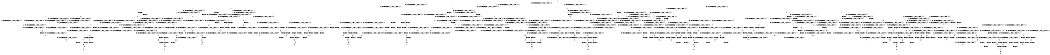 digraph BCG {
size = "7, 10.5";
center = TRUE;
node [shape = circle];
0 [peripheries = 2];
0 -> 1 [label = "EX !0 !ATOMIC_EXCH_BRANCH (1, +1, TRUE, +1, 1, FALSE) !{0, 1, 2}"];
0 -> 2 [label = "EX !2 !ATOMIC_EXCH_BRANCH (1, +0, TRUE, +0, 1, TRUE) !{0, 1, 2}"];
0 -> 3 [label = "EX !1 !ATOMIC_EXCH_BRANCH (1, +1, TRUE, +0, 3, TRUE) !{0, 1, 2}"];
0 -> 4 [label = "EX !0 !ATOMIC_EXCH_BRANCH (1, +1, TRUE, +1, 1, FALSE) !{0, 1, 2}"];
1 -> 5 [label = "EX !2 !ATOMIC_EXCH_BRANCH (1, +0, TRUE, +0, 1, FALSE) !{0, 1, 2}"];
1 -> 6 [label = "EX !1 !ATOMIC_EXCH_BRANCH (1, +1, TRUE, +0, 3, FALSE) !{0, 1, 2}"];
1 -> 7 [label = "TERMINATE !0"];
2 -> 2 [label = "EX !2 !ATOMIC_EXCH_BRANCH (1, +0, TRUE, +0, 1, TRUE) !{0, 1, 2}"];
2 -> 8 [label = "EX !0 !ATOMIC_EXCH_BRANCH (1, +1, TRUE, +1, 1, FALSE) !{0, 1, 2}"];
2 -> 9 [label = "EX !1 !ATOMIC_EXCH_BRANCH (1, +1, TRUE, +0, 3, TRUE) !{0, 1, 2}"];
2 -> 10 [label = "EX !0 !ATOMIC_EXCH_BRANCH (1, +1, TRUE, +1, 1, FALSE) !{0, 1, 2}"];
3 -> 11 [label = "EX !0 !ATOMIC_EXCH_BRANCH (1, +1, TRUE, +1, 1, TRUE) !{0, 1, 2}"];
3 -> 12 [label = "EX !2 !ATOMIC_EXCH_BRANCH (1, +0, TRUE, +0, 1, FALSE) !{0, 1, 2}"];
3 -> 13 [label = "TERMINATE !1"];
3 -> 14 [label = "EX !0 !ATOMIC_EXCH_BRANCH (1, +1, TRUE, +1, 1, TRUE) !{0, 1, 2}"];
4 -> 15 [label = "EX !1 !ATOMIC_EXCH_BRANCH (1, +1, TRUE, +0, 3, FALSE) !{0, 1, 2}"];
4 -> 16 [label = "EX !2 !ATOMIC_EXCH_BRANCH (1, +0, TRUE, +0, 1, FALSE) !{0, 1, 2}"];
4 -> 17 [label = "EX !1 !ATOMIC_EXCH_BRANCH (1, +1, TRUE, +0, 3, FALSE) !{0, 1, 2}"];
4 -> 18 [label = "TERMINATE !0"];
5 -> 19 [label = "EX !1 !ATOMIC_EXCH_BRANCH (1, +1, TRUE, +0, 3, TRUE) !{0, 1, 2}"];
5 -> 20 [label = "TERMINATE !0"];
5 -> 21 [label = "TERMINATE !2"];
6 -> 6 [label = "EX !1 !ATOMIC_EXCH_BRANCH (1, +1, TRUE, +1, 2, TRUE) !{0, 1, 2}"];
6 -> 22 [label = "EX !2 !ATOMIC_EXCH_BRANCH (1, +0, TRUE, +0, 1, FALSE) !{0, 1, 2}"];
6 -> 23 [label = "TERMINATE !0"];
7 -> 24 [label = "EX !2 !ATOMIC_EXCH_BRANCH (1, +0, TRUE, +0, 1, FALSE) !{1, 2}"];
7 -> 25 [label = "EX !1 !ATOMIC_EXCH_BRANCH (1, +1, TRUE, +0, 3, FALSE) !{1, 2}"];
7 -> 26 [label = "EX !1 !ATOMIC_EXCH_BRANCH (1, +1, TRUE, +0, 3, FALSE) !{1, 2}"];
8 -> 5 [label = "EX !2 !ATOMIC_EXCH_BRANCH (1, +0, TRUE, +0, 1, FALSE) !{0, 1, 2}"];
8 -> 27 [label = "EX !1 !ATOMIC_EXCH_BRANCH (1, +1, TRUE, +0, 3, FALSE) !{0, 1, 2}"];
8 -> 28 [label = "TERMINATE !0"];
9 -> 12 [label = "EX !2 !ATOMIC_EXCH_BRANCH (1, +0, TRUE, +0, 1, FALSE) !{0, 1, 2}"];
9 -> 29 [label = "EX !0 !ATOMIC_EXCH_BRANCH (1, +1, TRUE, +1, 1, TRUE) !{0, 1, 2}"];
9 -> 30 [label = "TERMINATE !1"];
9 -> 31 [label = "EX !0 !ATOMIC_EXCH_BRANCH (1, +1, TRUE, +1, 1, TRUE) !{0, 1, 2}"];
10 -> 32 [label = "EX !1 !ATOMIC_EXCH_BRANCH (1, +1, TRUE, +0, 3, FALSE) !{0, 1, 2}"];
10 -> 16 [label = "EX !2 !ATOMIC_EXCH_BRANCH (1, +0, TRUE, +0, 1, FALSE) !{0, 1, 2}"];
10 -> 33 [label = "EX !1 !ATOMIC_EXCH_BRANCH (1, +1, TRUE, +0, 3, FALSE) !{0, 1, 2}"];
10 -> 34 [label = "TERMINATE !0"];
11 -> 11 [label = "EX !0 !ATOMIC_EXCH_BRANCH (1, +1, TRUE, +1, 1, TRUE) !{0, 1, 2}"];
11 -> 35 [label = "EX !2 !ATOMIC_EXCH_BRANCH (1, +0, TRUE, +0, 1, FALSE) !{0, 1, 2}"];
11 -> 36 [label = "TERMINATE !1"];
11 -> 14 [label = "EX !0 !ATOMIC_EXCH_BRANCH (1, +1, TRUE, +1, 1, TRUE) !{0, 1, 2}"];
12 -> 19 [label = "EX !0 !ATOMIC_EXCH_BRANCH (1, +1, TRUE, +1, 1, FALSE) !{0, 1, 2}"];
12 -> 37 [label = "TERMINATE !2"];
12 -> 38 [label = "TERMINATE !1"];
12 -> 39 [label = "EX !0 !ATOMIC_EXCH_BRANCH (1, +1, TRUE, +1, 1, FALSE) !{0, 1, 2}"];
13 -> 40 [label = "EX !0 !ATOMIC_EXCH_BRANCH (1, +1, TRUE, +1, 1, TRUE) !{0, 2}"];
13 -> 41 [label = "EX !2 !ATOMIC_EXCH_BRANCH (1, +0, TRUE, +0, 1, FALSE) !{0, 2}"];
13 -> 42 [label = "EX !0 !ATOMIC_EXCH_BRANCH (1, +1, TRUE, +1, 1, TRUE) !{0, 2}"];
14 -> 14 [label = "EX !0 !ATOMIC_EXCH_BRANCH (1, +1, TRUE, +1, 1, TRUE) !{0, 1, 2}"];
14 -> 43 [label = "EX !2 !ATOMIC_EXCH_BRANCH (1, +0, TRUE, +0, 1, FALSE) !{0, 1, 2}"];
14 -> 44 [label = "TERMINATE !1"];
15 -> 45 [label = "EX !2 !ATOMIC_EXCH_BRANCH (1, +0, TRUE, +0, 1, FALSE) !{0, 1, 2}"];
15 -> 15 [label = "EX !1 !ATOMIC_EXCH_BRANCH (1, +1, TRUE, +1, 2, TRUE) !{0, 1, 2}"];
15 -> 46 [label = "EX !2 !ATOMIC_EXCH_BRANCH (1, +0, TRUE, +0, 1, FALSE) !{0, 1, 2}"];
15 -> 47 [label = "TERMINATE !0"];
16 -> 48 [label = "EX !1 !ATOMIC_EXCH_BRANCH (1, +1, TRUE, +0, 3, TRUE) !{0, 1, 2}"];
16 -> 39 [label = "EX !1 !ATOMIC_EXCH_BRANCH (1, +1, TRUE, +0, 3, TRUE) !{0, 1, 2}"];
16 -> 49 [label = "TERMINATE !0"];
16 -> 50 [label = "TERMINATE !2"];
17 -> 15 [label = "EX !1 !ATOMIC_EXCH_BRANCH (1, +1, TRUE, +1, 2, TRUE) !{0, 1, 2}"];
17 -> 17 [label = "EX !1 !ATOMIC_EXCH_BRANCH (1, +1, TRUE, +1, 2, TRUE) !{0, 1, 2}"];
17 -> 51 [label = "EX !2 !ATOMIC_EXCH_BRANCH (1, +0, TRUE, +0, 1, FALSE) !{0, 1, 2}"];
17 -> 52 [label = "TERMINATE !0"];
18 -> 53 [label = "EX !2 !ATOMIC_EXCH_BRANCH (1, +0, TRUE, +0, 1, FALSE) !{1, 2}"];
18 -> 54 [label = "EX !1 !ATOMIC_EXCH_BRANCH (1, +1, TRUE, +0, 3, FALSE) !{1, 2}"];
19 -> 55 [label = "TERMINATE !0"];
19 -> 56 [label = "TERMINATE !2"];
19 -> 57 [label = "TERMINATE !1"];
20 -> 58 [label = "EX !1 !ATOMIC_EXCH_BRANCH (1, +1, TRUE, +0, 3, TRUE) !{1, 2}"];
20 -> 59 [label = "TERMINATE !2"];
20 -> 60 [label = "EX !1 !ATOMIC_EXCH_BRANCH (1, +1, TRUE, +0, 3, TRUE) !{1, 2}"];
21 -> 61 [label = "EX !1 !ATOMIC_EXCH_BRANCH (1, +1, TRUE, +0, 3, TRUE) !{0, 1}"];
21 -> 59 [label = "TERMINATE !0"];
22 -> 19 [label = "EX !1 !ATOMIC_EXCH_BRANCH (1, +1, TRUE, +1, 2, FALSE) !{0, 1, 2}"];
22 -> 62 [label = "TERMINATE !0"];
22 -> 63 [label = "TERMINATE !2"];
23 -> 25 [label = "EX !1 !ATOMIC_EXCH_BRANCH (1, +1, TRUE, +1, 2, TRUE) !{1, 2}"];
23 -> 64 [label = "EX !2 !ATOMIC_EXCH_BRANCH (1, +0, TRUE, +0, 1, FALSE) !{1, 2}"];
23 -> 26 [label = "EX !1 !ATOMIC_EXCH_BRANCH (1, +1, TRUE, +1, 2, TRUE) !{1, 2}"];
24 -> 58 [label = "EX !1 !ATOMIC_EXCH_BRANCH (1, +1, TRUE, +0, 3, TRUE) !{1, 2}"];
24 -> 59 [label = "TERMINATE !2"];
24 -> 60 [label = "EX !1 !ATOMIC_EXCH_BRANCH (1, +1, TRUE, +0, 3, TRUE) !{1, 2}"];
25 -> 25 [label = "EX !1 !ATOMIC_EXCH_BRANCH (1, +1, TRUE, +1, 2, TRUE) !{1, 2}"];
25 -> 64 [label = "EX !2 !ATOMIC_EXCH_BRANCH (1, +0, TRUE, +0, 1, FALSE) !{1, 2}"];
25 -> 26 [label = "EX !1 !ATOMIC_EXCH_BRANCH (1, +1, TRUE, +1, 2, TRUE) !{1, 2}"];
26 -> 65 [label = "EX !2 !ATOMIC_EXCH_BRANCH (1, +0, TRUE, +0, 1, FALSE) !{1, 2}"];
26 -> 26 [label = "EX !1 !ATOMIC_EXCH_BRANCH (1, +1, TRUE, +1, 2, TRUE) !{1, 2}"];
26 -> 66 [label = "EX !2 !ATOMIC_EXCH_BRANCH (1, +0, TRUE, +0, 1, FALSE) !{1, 2}"];
27 -> 27 [label = "EX !1 !ATOMIC_EXCH_BRANCH (1, +1, TRUE, +1, 2, TRUE) !{0, 1, 2}"];
27 -> 22 [label = "EX !2 !ATOMIC_EXCH_BRANCH (1, +0, TRUE, +0, 1, FALSE) !{0, 1, 2}"];
27 -> 67 [label = "TERMINATE !0"];
28 -> 24 [label = "EX !2 !ATOMIC_EXCH_BRANCH (1, +0, TRUE, +0, 1, FALSE) !{1, 2}"];
28 -> 68 [label = "EX !1 !ATOMIC_EXCH_BRANCH (1, +1, TRUE, +0, 3, FALSE) !{1, 2}"];
28 -> 69 [label = "EX !1 !ATOMIC_EXCH_BRANCH (1, +1, TRUE, +0, 3, FALSE) !{1, 2}"];
29 -> 29 [label = "EX !0 !ATOMIC_EXCH_BRANCH (1, +1, TRUE, +1, 1, TRUE) !{0, 1, 2}"];
29 -> 35 [label = "EX !2 !ATOMIC_EXCH_BRANCH (1, +0, TRUE, +0, 1, FALSE) !{0, 1, 2}"];
29 -> 70 [label = "TERMINATE !1"];
29 -> 31 [label = "EX !0 !ATOMIC_EXCH_BRANCH (1, +1, TRUE, +1, 1, TRUE) !{0, 1, 2}"];
30 -> 41 [label = "EX !2 !ATOMIC_EXCH_BRANCH (1, +0, TRUE, +0, 1, FALSE) !{0, 2}"];
30 -> 71 [label = "EX !0 !ATOMIC_EXCH_BRANCH (1, +1, TRUE, +1, 1, TRUE) !{0, 2}"];
30 -> 72 [label = "EX !0 !ATOMIC_EXCH_BRANCH (1, +1, TRUE, +1, 1, TRUE) !{0, 2}"];
31 -> 31 [label = "EX !0 !ATOMIC_EXCH_BRANCH (1, +1, TRUE, +1, 1, TRUE) !{0, 1, 2}"];
31 -> 43 [label = "EX !2 !ATOMIC_EXCH_BRANCH (1, +0, TRUE, +0, 1, FALSE) !{0, 1, 2}"];
31 -> 73 [label = "TERMINATE !1"];
32 -> 45 [label = "EX !2 !ATOMIC_EXCH_BRANCH (1, +0, TRUE, +0, 1, FALSE) !{0, 1, 2}"];
32 -> 32 [label = "EX !1 !ATOMIC_EXCH_BRANCH (1, +1, TRUE, +1, 2, TRUE) !{0, 1, 2}"];
32 -> 46 [label = "EX !2 !ATOMIC_EXCH_BRANCH (1, +0, TRUE, +0, 1, FALSE) !{0, 1, 2}"];
32 -> 74 [label = "TERMINATE !0"];
33 -> 32 [label = "EX !1 !ATOMIC_EXCH_BRANCH (1, +1, TRUE, +1, 2, TRUE) !{0, 1, 2}"];
33 -> 33 [label = "EX !1 !ATOMIC_EXCH_BRANCH (1, +1, TRUE, +1, 2, TRUE) !{0, 1, 2}"];
33 -> 51 [label = "EX !2 !ATOMIC_EXCH_BRANCH (1, +0, TRUE, +0, 1, FALSE) !{0, 1, 2}"];
33 -> 75 [label = "TERMINATE !0"];
34 -> 53 [label = "EX !2 !ATOMIC_EXCH_BRANCH (1, +0, TRUE, +0, 1, FALSE) !{1, 2}"];
34 -> 76 [label = "EX !1 !ATOMIC_EXCH_BRANCH (1, +1, TRUE, +0, 3, FALSE) !{1, 2}"];
35 -> 19 [label = "EX !0 !ATOMIC_EXCH_BRANCH (1, +1, TRUE, +1, 1, FALSE) !{0, 1, 2}"];
35 -> 77 [label = "TERMINATE !2"];
35 -> 78 [label = "TERMINATE !1"];
35 -> 39 [label = "EX !0 !ATOMIC_EXCH_BRANCH (1, +1, TRUE, +1, 1, FALSE) !{0, 1, 2}"];
36 -> 40 [label = "EX !0 !ATOMIC_EXCH_BRANCH (1, +1, TRUE, +1, 1, TRUE) !{0, 2}"];
36 -> 79 [label = "EX !2 !ATOMIC_EXCH_BRANCH (1, +0, TRUE, +0, 1, FALSE) !{0, 2}"];
36 -> 42 [label = "EX !0 !ATOMIC_EXCH_BRANCH (1, +1, TRUE, +1, 1, TRUE) !{0, 2}"];
37 -> 61 [label = "EX !0 !ATOMIC_EXCH_BRANCH (1, +1, TRUE, +1, 1, FALSE) !{0, 1}"];
37 -> 80 [label = "TERMINATE !1"];
37 -> 81 [label = "EX !0 !ATOMIC_EXCH_BRANCH (1, +1, TRUE, +1, 1, FALSE) !{0, 1}"];
38 -> 82 [label = "EX !0 !ATOMIC_EXCH_BRANCH (1, +1, TRUE, +1, 1, FALSE) !{0, 2}"];
38 -> 80 [label = "TERMINATE !2"];
38 -> 83 [label = "EX !0 !ATOMIC_EXCH_BRANCH (1, +1, TRUE, +1, 1, FALSE) !{0, 2}"];
39 -> 84 [label = "TERMINATE !0"];
39 -> 85 [label = "TERMINATE !2"];
39 -> 86 [label = "TERMINATE !1"];
40 -> 40 [label = "EX !0 !ATOMIC_EXCH_BRANCH (1, +1, TRUE, +1, 1, TRUE) !{0, 2}"];
40 -> 79 [label = "EX !2 !ATOMIC_EXCH_BRANCH (1, +0, TRUE, +0, 1, FALSE) !{0, 2}"];
40 -> 42 [label = "EX !0 !ATOMIC_EXCH_BRANCH (1, +1, TRUE, +1, 1, TRUE) !{0, 2}"];
41 -> 82 [label = "EX !0 !ATOMIC_EXCH_BRANCH (1, +1, TRUE, +1, 1, FALSE) !{0, 2}"];
41 -> 80 [label = "TERMINATE !2"];
41 -> 83 [label = "EX !0 !ATOMIC_EXCH_BRANCH (1, +1, TRUE, +1, 1, FALSE) !{0, 2}"];
42 -> 87 [label = "EX !2 !ATOMIC_EXCH_BRANCH (1, +0, TRUE, +0, 1, FALSE) !{0, 2}"];
42 -> 42 [label = "EX !0 !ATOMIC_EXCH_BRANCH (1, +1, TRUE, +1, 1, TRUE) !{0, 2}"];
42 -> 88 [label = "EX !2 !ATOMIC_EXCH_BRANCH (1, +0, TRUE, +0, 1, FALSE) !{0, 2}"];
43 -> 39 [label = "EX !0 !ATOMIC_EXCH_BRANCH (1, +1, TRUE, +1, 1, FALSE) !{0, 1, 2}"];
43 -> 89 [label = "TERMINATE !2"];
43 -> 90 [label = "TERMINATE !1"];
44 -> 91 [label = "EX !0 !ATOMIC_EXCH_BRANCH (1, +1, TRUE, +1, 1, TRUE) !{0, 2}"];
44 -> 92 [label = "EX !2 !ATOMIC_EXCH_BRANCH (1, +0, TRUE, +0, 1, FALSE) !{0, 2}"];
45 -> 93 [label = "EX !1 !ATOMIC_EXCH_BRANCH (1, +1, TRUE, +1, 2, FALSE) !{0, 1, 2}"];
45 -> 94 [label = "TERMINATE !0"];
45 -> 95 [label = "TERMINATE !2"];
46 -> 48 [label = "EX !1 !ATOMIC_EXCH_BRANCH (1, +1, TRUE, +1, 2, FALSE) !{0, 1, 2}"];
46 -> 96 [label = "TERMINATE !0"];
46 -> 97 [label = "TERMINATE !2"];
47 -> 98 [label = "EX !1 !ATOMIC_EXCH_BRANCH (1, +1, TRUE, +1, 2, TRUE) !{1, 2}"];
47 -> 99 [label = "EX !2 !ATOMIC_EXCH_BRANCH (1, +0, TRUE, +0, 1, FALSE) !{1, 2}"];
48 -> 100 [label = "TERMINATE !0"];
48 -> 101 [label = "TERMINATE !2"];
48 -> 102 [label = "TERMINATE !1"];
49 -> 103 [label = "EX !1 !ATOMIC_EXCH_BRANCH (1, +1, TRUE, +0, 3, TRUE) !{1, 2}"];
49 -> 104 [label = "TERMINATE !2"];
50 -> 105 [label = "EX !1 !ATOMIC_EXCH_BRANCH (1, +1, TRUE, +0, 3, TRUE) !{0, 1}"];
50 -> 104 [label = "TERMINATE !0"];
51 -> 48 [label = "EX !1 !ATOMIC_EXCH_BRANCH (1, +1, TRUE, +1, 2, FALSE) !{0, 1, 2}"];
51 -> 39 [label = "EX !1 !ATOMIC_EXCH_BRANCH (1, +1, TRUE, +1, 2, FALSE) !{0, 1, 2}"];
51 -> 106 [label = "TERMINATE !0"];
51 -> 107 [label = "TERMINATE !2"];
52 -> 54 [label = "EX !1 !ATOMIC_EXCH_BRANCH (1, +1, TRUE, +1, 2, TRUE) !{1, 2}"];
52 -> 108 [label = "EX !2 !ATOMIC_EXCH_BRANCH (1, +0, TRUE, +0, 1, FALSE) !{1, 2}"];
53 -> 103 [label = "EX !1 !ATOMIC_EXCH_BRANCH (1, +1, TRUE, +0, 3, TRUE) !{1, 2}"];
53 -> 104 [label = "TERMINATE !2"];
54 -> 54 [label = "EX !1 !ATOMIC_EXCH_BRANCH (1, +1, TRUE, +1, 2, TRUE) !{1, 2}"];
54 -> 108 [label = "EX !2 !ATOMIC_EXCH_BRANCH (1, +0, TRUE, +0, 1, FALSE) !{1, 2}"];
55 -> 109 [label = "TERMINATE !2"];
55 -> 110 [label = "TERMINATE !1"];
56 -> 109 [label = "TERMINATE !0"];
56 -> 111 [label = "TERMINATE !1"];
57 -> 110 [label = "TERMINATE !0"];
57 -> 111 [label = "TERMINATE !2"];
58 -> 109 [label = "TERMINATE !2"];
58 -> 110 [label = "TERMINATE !1"];
59 -> 112 [label = "EX !1 !ATOMIC_EXCH_BRANCH (1, +1, TRUE, +0, 3, TRUE) !{1}"];
59 -> 113 [label = "EX !1 !ATOMIC_EXCH_BRANCH (1, +1, TRUE, +0, 3, TRUE) !{1}"];
60 -> 114 [label = "TERMINATE !2"];
60 -> 115 [label = "TERMINATE !1"];
61 -> 109 [label = "TERMINATE !0"];
61 -> 111 [label = "TERMINATE !1"];
62 -> 58 [label = "EX !1 !ATOMIC_EXCH_BRANCH (1, +1, TRUE, +1, 2, FALSE) !{1, 2}"];
62 -> 116 [label = "TERMINATE !2"];
62 -> 60 [label = "EX !1 !ATOMIC_EXCH_BRANCH (1, +1, TRUE, +1, 2, FALSE) !{1, 2}"];
63 -> 61 [label = "EX !1 !ATOMIC_EXCH_BRANCH (1, +1, TRUE, +1, 2, FALSE) !{0, 1}"];
63 -> 116 [label = "TERMINATE !0"];
64 -> 58 [label = "EX !1 !ATOMIC_EXCH_BRANCH (1, +1, TRUE, +1, 2, FALSE) !{1, 2}"];
64 -> 116 [label = "TERMINATE !2"];
64 -> 60 [label = "EX !1 !ATOMIC_EXCH_BRANCH (1, +1, TRUE, +1, 2, FALSE) !{1, 2}"];
65 -> 117 [label = "EX !1 !ATOMIC_EXCH_BRANCH (1, +1, TRUE, +1, 2, FALSE) !{1, 2}"];
65 -> 118 [label = "TERMINATE !2"];
65 -> 60 [label = "EX !1 !ATOMIC_EXCH_BRANCH (1, +1, TRUE, +1, 2, FALSE) !{1, 2}"];
66 -> 60 [label = "EX !1 !ATOMIC_EXCH_BRANCH (1, +1, TRUE, +1, 2, FALSE) !{1, 2}"];
66 -> 119 [label = "TERMINATE !2"];
67 -> 68 [label = "EX !1 !ATOMIC_EXCH_BRANCH (1, +1, TRUE, +1, 2, TRUE) !{1, 2}"];
67 -> 64 [label = "EX !2 !ATOMIC_EXCH_BRANCH (1, +0, TRUE, +0, 1, FALSE) !{1, 2}"];
67 -> 69 [label = "EX !1 !ATOMIC_EXCH_BRANCH (1, +1, TRUE, +1, 2, TRUE) !{1, 2}"];
68 -> 68 [label = "EX !1 !ATOMIC_EXCH_BRANCH (1, +1, TRUE, +1, 2, TRUE) !{1, 2}"];
68 -> 64 [label = "EX !2 !ATOMIC_EXCH_BRANCH (1, +0, TRUE, +0, 1, FALSE) !{1, 2}"];
68 -> 69 [label = "EX !1 !ATOMIC_EXCH_BRANCH (1, +1, TRUE, +1, 2, TRUE) !{1, 2}"];
69 -> 65 [label = "EX !2 !ATOMIC_EXCH_BRANCH (1, +0, TRUE, +0, 1, FALSE) !{1, 2}"];
69 -> 69 [label = "EX !1 !ATOMIC_EXCH_BRANCH (1, +1, TRUE, +1, 2, TRUE) !{1, 2}"];
69 -> 66 [label = "EX !2 !ATOMIC_EXCH_BRANCH (1, +0, TRUE, +0, 1, FALSE) !{1, 2}"];
70 -> 71 [label = "EX !0 !ATOMIC_EXCH_BRANCH (1, +1, TRUE, +1, 1, TRUE) !{0, 2}"];
70 -> 79 [label = "EX !2 !ATOMIC_EXCH_BRANCH (1, +0, TRUE, +0, 1, FALSE) !{0, 2}"];
70 -> 72 [label = "EX !0 !ATOMIC_EXCH_BRANCH (1, +1, TRUE, +1, 1, TRUE) !{0, 2}"];
71 -> 71 [label = "EX !0 !ATOMIC_EXCH_BRANCH (1, +1, TRUE, +1, 1, TRUE) !{0, 2}"];
71 -> 79 [label = "EX !2 !ATOMIC_EXCH_BRANCH (1, +0, TRUE, +0, 1, FALSE) !{0, 2}"];
71 -> 72 [label = "EX !0 !ATOMIC_EXCH_BRANCH (1, +1, TRUE, +1, 1, TRUE) !{0, 2}"];
72 -> 87 [label = "EX !2 !ATOMIC_EXCH_BRANCH (1, +0, TRUE, +0, 1, FALSE) !{0, 2}"];
72 -> 72 [label = "EX !0 !ATOMIC_EXCH_BRANCH (1, +1, TRUE, +1, 1, TRUE) !{0, 2}"];
72 -> 88 [label = "EX !2 !ATOMIC_EXCH_BRANCH (1, +0, TRUE, +0, 1, FALSE) !{0, 2}"];
73 -> 120 [label = "EX !0 !ATOMIC_EXCH_BRANCH (1, +1, TRUE, +1, 1, TRUE) !{0, 2}"];
73 -> 92 [label = "EX !2 !ATOMIC_EXCH_BRANCH (1, +0, TRUE, +0, 1, FALSE) !{0, 2}"];
74 -> 121 [label = "EX !1 !ATOMIC_EXCH_BRANCH (1, +1, TRUE, +1, 2, TRUE) !{1, 2}"];
74 -> 99 [label = "EX !2 !ATOMIC_EXCH_BRANCH (1, +0, TRUE, +0, 1, FALSE) !{1, 2}"];
75 -> 76 [label = "EX !1 !ATOMIC_EXCH_BRANCH (1, +1, TRUE, +1, 2, TRUE) !{1, 2}"];
75 -> 108 [label = "EX !2 !ATOMIC_EXCH_BRANCH (1, +0, TRUE, +0, 1, FALSE) !{1, 2}"];
76 -> 76 [label = "EX !1 !ATOMIC_EXCH_BRANCH (1, +1, TRUE, +1, 2, TRUE) !{1, 2}"];
76 -> 108 [label = "EX !2 !ATOMIC_EXCH_BRANCH (1, +0, TRUE, +0, 1, FALSE) !{1, 2}"];
77 -> 61 [label = "EX !0 !ATOMIC_EXCH_BRANCH (1, +1, TRUE, +1, 1, FALSE) !{0, 1}"];
77 -> 122 [label = "TERMINATE !1"];
77 -> 81 [label = "EX !0 !ATOMIC_EXCH_BRANCH (1, +1, TRUE, +1, 1, FALSE) !{0, 1}"];
78 -> 82 [label = "EX !0 !ATOMIC_EXCH_BRANCH (1, +1, TRUE, +1, 1, FALSE) !{0, 2}"];
78 -> 122 [label = "TERMINATE !2"];
78 -> 83 [label = "EX !0 !ATOMIC_EXCH_BRANCH (1, +1, TRUE, +1, 1, FALSE) !{0, 2}"];
79 -> 82 [label = "EX !0 !ATOMIC_EXCH_BRANCH (1, +1, TRUE, +1, 1, FALSE) !{0, 2}"];
79 -> 122 [label = "TERMINATE !2"];
79 -> 83 [label = "EX !0 !ATOMIC_EXCH_BRANCH (1, +1, TRUE, +1, 1, FALSE) !{0, 2}"];
80 -> 123 [label = "EX !0 !ATOMIC_EXCH_BRANCH (1, +1, TRUE, +1, 1, FALSE) !{0}"];
80 -> 124 [label = "EX !0 !ATOMIC_EXCH_BRANCH (1, +1, TRUE, +1, 1, FALSE) !{0}"];
81 -> 125 [label = "TERMINATE !0"];
81 -> 126 [label = "TERMINATE !1"];
82 -> 110 [label = "TERMINATE !0"];
82 -> 111 [label = "TERMINATE !2"];
83 -> 127 [label = "TERMINATE !0"];
83 -> 128 [label = "TERMINATE !2"];
84 -> 129 [label = "TERMINATE !2"];
84 -> 130 [label = "TERMINATE !1"];
85 -> 129 [label = "TERMINATE !0"];
85 -> 131 [label = "TERMINATE !1"];
86 -> 130 [label = "TERMINATE !0"];
86 -> 131 [label = "TERMINATE !2"];
87 -> 132 [label = "EX !0 !ATOMIC_EXCH_BRANCH (1, +1, TRUE, +1, 1, FALSE) !{0, 2}"];
87 -> 133 [label = "TERMINATE !2"];
87 -> 83 [label = "EX !0 !ATOMIC_EXCH_BRANCH (1, +1, TRUE, +1, 1, FALSE) !{0, 2}"];
88 -> 83 [label = "EX !0 !ATOMIC_EXCH_BRANCH (1, +1, TRUE, +1, 1, FALSE) !{0, 2}"];
88 -> 134 [label = "TERMINATE !2"];
89 -> 105 [label = "EX !0 !ATOMIC_EXCH_BRANCH (1, +1, TRUE, +1, 1, FALSE) !{0, 1}"];
89 -> 135 [label = "TERMINATE !1"];
90 -> 136 [label = "EX !0 !ATOMIC_EXCH_BRANCH (1, +1, TRUE, +1, 1, FALSE) !{0, 2}"];
90 -> 135 [label = "TERMINATE !2"];
91 -> 91 [label = "EX !0 !ATOMIC_EXCH_BRANCH (1, +1, TRUE, +1, 1, TRUE) !{0, 2}"];
91 -> 92 [label = "EX !2 !ATOMIC_EXCH_BRANCH (1, +0, TRUE, +0, 1, FALSE) !{0, 2}"];
92 -> 136 [label = "EX !0 !ATOMIC_EXCH_BRANCH (1, +1, TRUE, +1, 1, FALSE) !{0, 2}"];
92 -> 135 [label = "TERMINATE !2"];
93 -> 137 [label = "TERMINATE !0"];
93 -> 138 [label = "TERMINATE !2"];
93 -> 139 [label = "TERMINATE !1"];
94 -> 140 [label = "EX !1 !ATOMIC_EXCH_BRANCH (1, +1, TRUE, +1, 2, FALSE) !{1, 2}"];
94 -> 141 [label = "TERMINATE !2"];
95 -> 142 [label = "EX !1 !ATOMIC_EXCH_BRANCH (1, +1, TRUE, +1, 2, FALSE) !{0, 1}"];
95 -> 141 [label = "TERMINATE !0"];
96 -> 143 [label = "EX !1 !ATOMIC_EXCH_BRANCH (1, +1, TRUE, +1, 2, FALSE) !{1, 2}"];
96 -> 144 [label = "TERMINATE !2"];
97 -> 145 [label = "EX !1 !ATOMIC_EXCH_BRANCH (1, +1, TRUE, +1, 2, FALSE) !{0, 1}"];
97 -> 144 [label = "TERMINATE !0"];
98 -> 98 [label = "EX !1 !ATOMIC_EXCH_BRANCH (1, +1, TRUE, +1, 2, TRUE) !{1, 2}"];
98 -> 99 [label = "EX !2 !ATOMIC_EXCH_BRANCH (1, +0, TRUE, +0, 1, FALSE) !{1, 2}"];
99 -> 143 [label = "EX !1 !ATOMIC_EXCH_BRANCH (1, +1, TRUE, +1, 2, FALSE) !{1, 2}"];
99 -> 144 [label = "TERMINATE !2"];
100 -> 146 [label = "TERMINATE !2"];
100 -> 147 [label = "TERMINATE !1"];
101 -> 146 [label = "TERMINATE !0"];
101 -> 148 [label = "TERMINATE !1"];
102 -> 147 [label = "TERMINATE !0"];
102 -> 148 [label = "TERMINATE !2"];
103 -> 129 [label = "TERMINATE !2"];
103 -> 130 [label = "TERMINATE !1"];
104 -> 149 [label = "EX !1 !ATOMIC_EXCH_BRANCH (1, +1, TRUE, +0, 3, TRUE) !{1}"];
105 -> 129 [label = "TERMINATE !0"];
105 -> 131 [label = "TERMINATE !1"];
106 -> 103 [label = "EX !1 !ATOMIC_EXCH_BRANCH (1, +1, TRUE, +1, 2, FALSE) !{1, 2}"];
106 -> 150 [label = "TERMINATE !2"];
107 -> 105 [label = "EX !1 !ATOMIC_EXCH_BRANCH (1, +1, TRUE, +1, 2, FALSE) !{0, 1}"];
107 -> 150 [label = "TERMINATE !0"];
108 -> 103 [label = "EX !1 !ATOMIC_EXCH_BRANCH (1, +1, TRUE, +1, 2, FALSE) !{1, 2}"];
108 -> 150 [label = "TERMINATE !2"];
109 -> 151 [label = "TERMINATE !1"];
110 -> 151 [label = "TERMINATE !2"];
111 -> 151 [label = "TERMINATE !0"];
112 -> 151 [label = "TERMINATE !1"];
113 -> 152 [label = "TERMINATE !1"];
114 -> 153 [label = "TERMINATE !1"];
115 -> 153 [label = "TERMINATE !2"];
116 -> 112 [label = "EX !1 !ATOMIC_EXCH_BRANCH (1, +1, TRUE, +1, 2, FALSE) !{1}"];
116 -> 113 [label = "EX !1 !ATOMIC_EXCH_BRANCH (1, +1, TRUE, +1, 2, FALSE) !{1}"];
117 -> 154 [label = "TERMINATE !2"];
117 -> 155 [label = "TERMINATE !1"];
118 -> 156 [label = "EX !1 !ATOMIC_EXCH_BRANCH (1, +1, TRUE, +1, 2, FALSE) !{1}"];
119 -> 157 [label = "EX !1 !ATOMIC_EXCH_BRANCH (1, +1, TRUE, +1, 2, FALSE) !{1}"];
120 -> 120 [label = "EX !0 !ATOMIC_EXCH_BRANCH (1, +1, TRUE, +1, 1, TRUE) !{0, 2}"];
120 -> 92 [label = "EX !2 !ATOMIC_EXCH_BRANCH (1, +0, TRUE, +0, 1, FALSE) !{0, 2}"];
121 -> 121 [label = "EX !1 !ATOMIC_EXCH_BRANCH (1, +1, TRUE, +1, 2, TRUE) !{1, 2}"];
121 -> 99 [label = "EX !2 !ATOMIC_EXCH_BRANCH (1, +0, TRUE, +0, 1, FALSE) !{1, 2}"];
122 -> 123 [label = "EX !0 !ATOMIC_EXCH_BRANCH (1, +1, TRUE, +1, 1, FALSE) !{0}"];
122 -> 124 [label = "EX !0 !ATOMIC_EXCH_BRANCH (1, +1, TRUE, +1, 1, FALSE) !{0}"];
123 -> 151 [label = "TERMINATE !0"];
124 -> 158 [label = "TERMINATE !0"];
125 -> 159 [label = "TERMINATE !1"];
126 -> 159 [label = "TERMINATE !0"];
127 -> 160 [label = "TERMINATE !2"];
128 -> 160 [label = "TERMINATE !0"];
129 -> 161 [label = "TERMINATE !1"];
130 -> 161 [label = "TERMINATE !2"];
131 -> 161 [label = "TERMINATE !0"];
132 -> 162 [label = "TERMINATE !0"];
132 -> 163 [label = "TERMINATE !2"];
133 -> 164 [label = "EX !0 !ATOMIC_EXCH_BRANCH (1, +1, TRUE, +1, 1, FALSE) !{0}"];
134 -> 165 [label = "EX !0 !ATOMIC_EXCH_BRANCH (1, +1, TRUE, +1, 1, FALSE) !{0}"];
135 -> 166 [label = "EX !0 !ATOMIC_EXCH_BRANCH (1, +1, TRUE, +1, 1, FALSE) !{0}"];
136 -> 130 [label = "TERMINATE !0"];
136 -> 131 [label = "TERMINATE !2"];
137 -> 167 [label = "TERMINATE !2"];
137 -> 168 [label = "TERMINATE !1"];
138 -> 167 [label = "TERMINATE !0"];
138 -> 169 [label = "TERMINATE !1"];
139 -> 168 [label = "TERMINATE !0"];
139 -> 169 [label = "TERMINATE !2"];
140 -> 167 [label = "TERMINATE !2"];
140 -> 168 [label = "TERMINATE !1"];
141 -> 170 [label = "EX !1 !ATOMIC_EXCH_BRANCH (1, +1, TRUE, +1, 2, FALSE) !{1}"];
142 -> 167 [label = "TERMINATE !0"];
142 -> 169 [label = "TERMINATE !1"];
143 -> 146 [label = "TERMINATE !2"];
143 -> 147 [label = "TERMINATE !1"];
144 -> 171 [label = "EX !1 !ATOMIC_EXCH_BRANCH (1, +1, TRUE, +1, 2, FALSE) !{1}"];
145 -> 146 [label = "TERMINATE !0"];
145 -> 148 [label = "TERMINATE !1"];
146 -> 172 [label = "TERMINATE !1"];
147 -> 172 [label = "TERMINATE !2"];
148 -> 172 [label = "TERMINATE !0"];
149 -> 161 [label = "TERMINATE !1"];
150 -> 149 [label = "EX !1 !ATOMIC_EXCH_BRANCH (1, +1, TRUE, +1, 2, FALSE) !{1}"];
151 -> 173 [label = "exit"];
152 -> 174 [label = "exit"];
153 -> 175 [label = "exit"];
154 -> 176 [label = "TERMINATE !1"];
155 -> 176 [label = "TERMINATE !2"];
156 -> 176 [label = "TERMINATE !1"];
157 -> 153 [label = "TERMINATE !1"];
158 -> 177 [label = "exit"];
159 -> 178 [label = "exit"];
160 -> 179 [label = "exit"];
161 -> 180 [label = "exit"];
162 -> 181 [label = "TERMINATE !2"];
163 -> 181 [label = "TERMINATE !0"];
164 -> 181 [label = "TERMINATE !0"];
165 -> 160 [label = "TERMINATE !0"];
166 -> 161 [label = "TERMINATE !0"];
167 -> 182 [label = "TERMINATE !1"];
168 -> 182 [label = "TERMINATE !2"];
169 -> 182 [label = "TERMINATE !0"];
170 -> 182 [label = "TERMINATE !1"];
171 -> 172 [label = "TERMINATE !1"];
172 -> 183 [label = "exit"];
176 -> 184 [label = "exit"];
181 -> 185 [label = "exit"];
182 -> 186 [label = "exit"];
}
